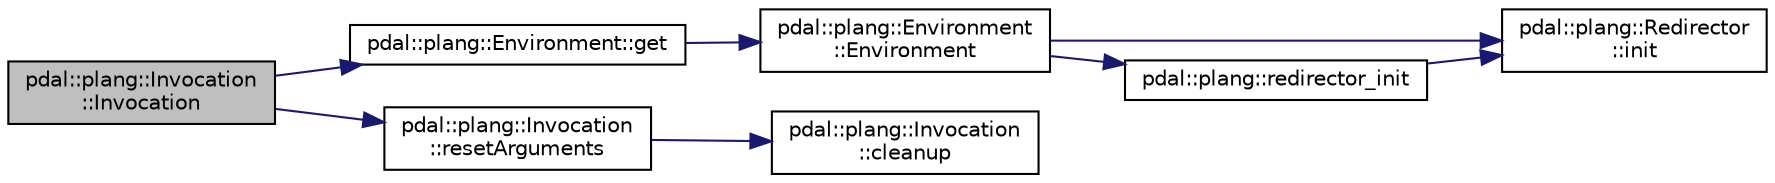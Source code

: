 digraph "pdal::plang::Invocation::Invocation"
{
  edge [fontname="Helvetica",fontsize="10",labelfontname="Helvetica",labelfontsize="10"];
  node [fontname="Helvetica",fontsize="10",shape=record];
  rankdir="LR";
  Node1 [label="pdal::plang::Invocation\l::Invocation",height=0.2,width=0.4,color="black", fillcolor="grey75", style="filled", fontcolor="black"];
  Node1 -> Node2 [color="midnightblue",fontsize="10",style="solid",fontname="Helvetica"];
  Node2 [label="pdal::plang::Environment::get",height=0.2,width=0.4,color="black", fillcolor="white", style="filled",URL="$classpdal_1_1plang_1_1Environment.html#a4c6a0cd6d8feb892ca57ea4618859b6d"];
  Node2 -> Node3 [color="midnightblue",fontsize="10",style="solid",fontname="Helvetica"];
  Node3 [label="pdal::plang::Environment\l::Environment",height=0.2,width=0.4,color="black", fillcolor="white", style="filled",URL="$classpdal_1_1plang_1_1Environment.html#a4ac4a11a3d64f2560bcafadf01f59e9d"];
  Node3 -> Node4 [color="midnightblue",fontsize="10",style="solid",fontname="Helvetica"];
  Node4 [label="pdal::plang::Redirector\l::init",height=0.2,width=0.4,color="black", fillcolor="white", style="filled",URL="$classpdal_1_1plang_1_1Redirector.html#aea1a52765dcb9f1332f85d384380c4b4"];
  Node3 -> Node5 [color="midnightblue",fontsize="10",style="solid",fontname="Helvetica"];
  Node5 [label="pdal::plang::redirector_init",height=0.2,width=0.4,color="black", fillcolor="white", style="filled",URL="$namespacepdal_1_1plang.html#ad08c57bca22a1298df0d7143aab074bd"];
  Node5 -> Node4 [color="midnightblue",fontsize="10",style="solid",fontname="Helvetica"];
  Node1 -> Node6 [color="midnightblue",fontsize="10",style="solid",fontname="Helvetica"];
  Node6 [label="pdal::plang::Invocation\l::resetArguments",height=0.2,width=0.4,color="black", fillcolor="white", style="filled",URL="$classpdal_1_1plang_1_1Invocation.html#aa2ba7415d1b05011480af09469706f4b"];
  Node6 -> Node7 [color="midnightblue",fontsize="10",style="solid",fontname="Helvetica"];
  Node7 [label="pdal::plang::Invocation\l::cleanup",height=0.2,width=0.4,color="black", fillcolor="white", style="filled",URL="$classpdal_1_1plang_1_1Invocation.html#a4ae9bde2ddc879808c4a6952e0df7bd0"];
}
